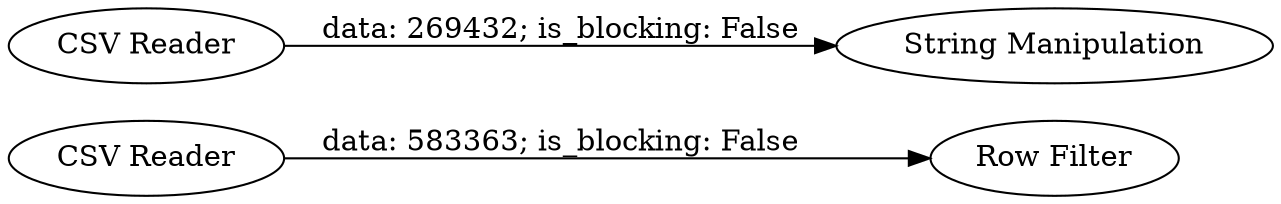 digraph {
	"3459643888207529446_7" [label="Row Filter"]
	"3459643888207529446_3" [label="CSV Reader"]
	"3459643888207529446_5" [label="String Manipulation"]
	"3459643888207529446_1" [label="CSV Reader"]
	"3459643888207529446_3" -> "3459643888207529446_7" [label="data: 583363; is_blocking: False"]
	"3459643888207529446_1" -> "3459643888207529446_5" [label="data: 269432; is_blocking: False"]
	rankdir=LR
}
